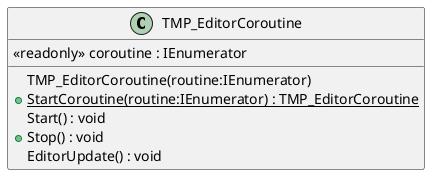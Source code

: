 @startuml
class TMP_EditorCoroutine {
    <<readonly>> coroutine : IEnumerator
    TMP_EditorCoroutine(routine:IEnumerator)
    + {static} StartCoroutine(routine:IEnumerator) : TMP_EditorCoroutine
    Start() : void
    + Stop() : void
    EditorUpdate() : void
}
@enduml
